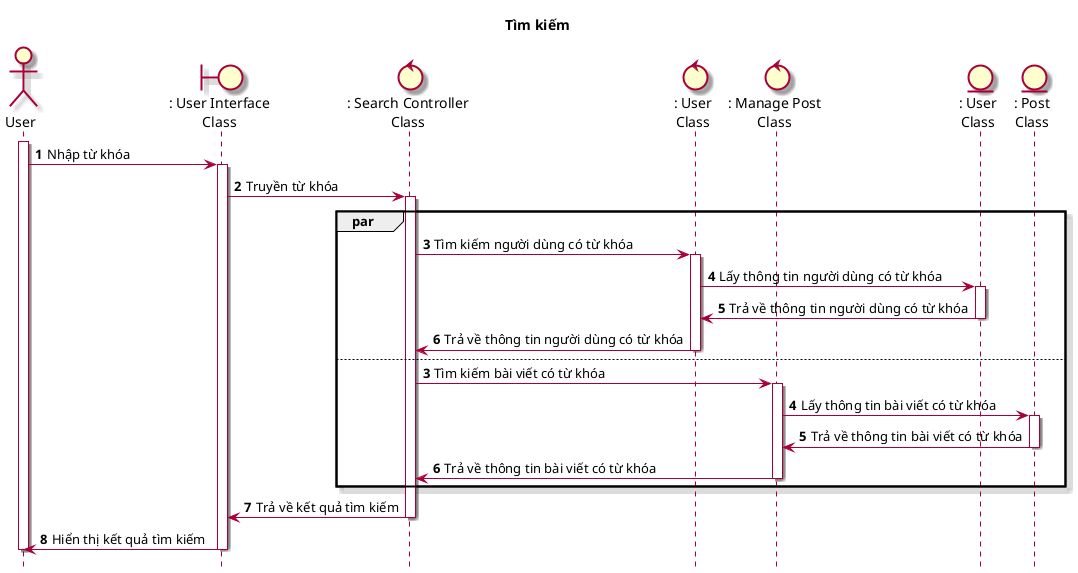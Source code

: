 @startuml SeqTimKiem

skin rose
hide footbox

title Tìm kiếm

actor User as user
boundary ": User Interface\nClass" as userInterface
control ": Search Controller\nClass" as searchController
control ": User\nClass" as manageUser
control ": Manage Post\nClass" as managePost
entity ": User\nClass" as userClass
entity ": Post\nClass" as postClass

autonumber
user++
user -> userInterface++: Nhập từ khóa
userInterface -> searchController++: Truyền từ khóa
par
    searchController -> manageUser++: Tìm kiếm người dùng có từ khóa
    manageUser -> userClass++: Lấy thông tin người dùng có từ khóa
    userClass -> manageUser--: Trả về thông tin người dùng có từ khóa
    manageUser -> searchController--: Trả về thông tin người dùng có từ khóa
    else
    autonumber 3
    searchController -> managePost++: Tìm kiếm bài viết có từ khóa
    managePost -> postClass++: Lấy thông tin bài viết có từ khóa
    postClass -> managePost--: Trả về thông tin bài viết có từ khóa
    managePost -> searchController--: Trả về thông tin bài viết có từ khóa
end
searchController -> userInterface--: Trả về kết quả tìm kiếm
userInterface -> user--: Hiển thị kết quả tìm kiếm
user--
@enduml